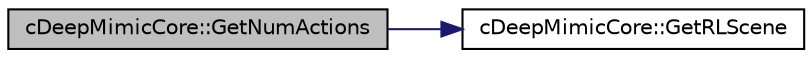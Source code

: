digraph "cDeepMimicCore::GetNumActions"
{
 // LATEX_PDF_SIZE
  edge [fontname="Helvetica",fontsize="10",labelfontname="Helvetica",labelfontsize="10"];
  node [fontname="Helvetica",fontsize="10",shape=record];
  rankdir="LR";
  Node1 [label="cDeepMimicCore::GetNumActions",height=0.2,width=0.4,color="black", fillcolor="grey75", style="filled", fontcolor="black",tooltip=" "];
  Node1 -> Node2 [color="midnightblue",fontsize="10",style="solid",fontname="Helvetica"];
  Node2 [label="cDeepMimicCore::GetRLScene",height=0.2,width=0.4,color="black", fillcolor="white", style="filled",URL="$classc_deep_mimic_core.html#a8eccdd90aeb16fa2e905adb9db949df9",tooltip=" "];
}
